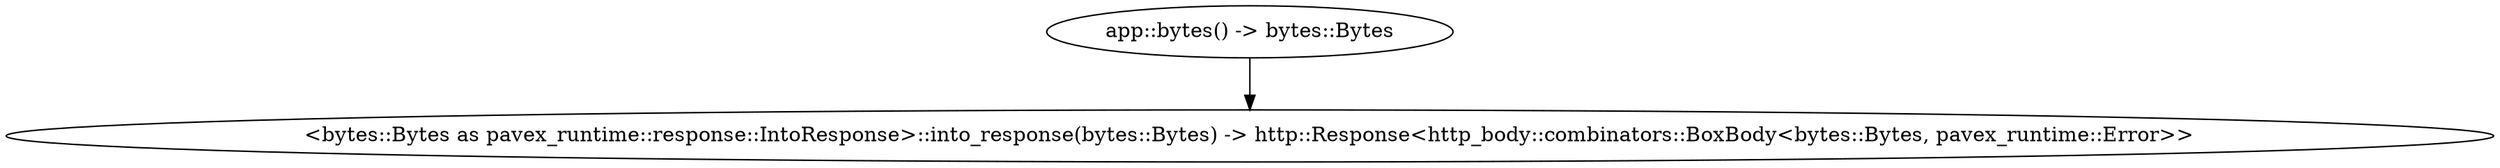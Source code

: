 digraph "/bytes" {
    0 [ label = "app::bytes() -> bytes::Bytes"]
    1 [ label = "<bytes::Bytes as pavex_runtime::response::IntoResponse>::into_response(bytes::Bytes) -> http::Response<http_body::combinators::BoxBody<bytes::Bytes, pavex_runtime::Error>>"]
    0 -> 1 [ ]
}
digraph "/bytes_mut" {
    0 [ label = "app::bytes_mut() -> bytes::BytesMut"]
    1 [ label = "<bytes::BytesMut as pavex_runtime::response::IntoResponse>::into_response(bytes::BytesMut) -> http::Response<http_body::combinators::BoxBody<bytes::Bytes, pavex_runtime::Error>>"]
    0 -> 1 [ ]
}
digraph "/cow_static_str" {
    0 [ label = "app::cow_static_str() -> alloc::borrow::Cow<'static, str>"]
    1 [ label = "<alloc::borrow::Cow::<'static, str> as pavex_runtime::response::IntoResponse>::into_response(alloc::borrow::Cow<'static, str>) -> http::Response<http_body::combinators::BoxBody<bytes::Bytes, pavex_runtime::Error>>"]
    0 -> 1 [ ]
}
digraph "/cow_static_u8_slice" {
    0 [ label = "app::cow_static_u8_slice() -> alloc::borrow::Cow<'static, [u8]>"]
    1 [ label = "<alloc::borrow::Cow::<'static, [u8]> as pavex_runtime::response::IntoResponse>::into_response(alloc::borrow::Cow<'static, [u8]>) -> http::Response<http_body::combinators::BoxBody<bytes::Bytes, pavex_runtime::Error>>"]
    0 -> 1 [ ]
}
digraph "/empty" {
    0 [ label = "app::empty() -> http_body::Empty<bytes::Bytes>"]
    1 [ label = "<http_body::Empty::<bytes::Bytes> as pavex_runtime::response::IntoResponse>::into_response(http_body::Empty<bytes::Bytes>) -> http::Response<http_body::combinators::BoxBody<bytes::Bytes, pavex_runtime::Error>>"]
    0 -> 1 [ ]
}
digraph "/full" {
    0 [ label = "app::full() -> http_body::Full<bytes::Bytes>"]
    1 [ label = "<http_body::Full::<bytes::Bytes> as pavex_runtime::response::IntoResponse>::into_response(http_body::Full<bytes::Bytes>) -> http::Response<http_body::combinators::BoxBody<bytes::Bytes, pavex_runtime::Error>>"]
    0 -> 1 [ ]
}
digraph "/parts" {
    0 [ label = "app::parts() -> http::response::Parts"]
    1 [ label = "<http::response::Parts as pavex_runtime::response::IntoResponse>::into_response(http::response::Parts) -> http::Response<http_body::combinators::BoxBody<bytes::Bytes, pavex_runtime::Error>>"]
    0 -> 1 [ ]
}
digraph "/response" {
    0 [ label = "app::response() -> http::Response<http_body::combinators::BoxBody<bytes::Bytes, pavex_runtime::Error>>"]
    1 [ label = "<http::Response::<http_body::combinators::BoxBody::<bytes::Bytes, pavex_runtime::Error>> as pavex_runtime::response::IntoResponse>::into_response(http::Response<http_body::combinators::BoxBody<bytes::Bytes, pavex_runtime::Error>>) -> http::Response<http_body::combinators::BoxBody<bytes::Bytes, pavex_runtime::Error>>"]
    0 -> 1 [ ]
}
digraph "/static_str" {
    0 [ label = "app::static_str() -> &str"]
    1 [ label = "<&str as pavex_runtime::response::IntoResponse>::into_response(&str) -> http::Response<http_body::combinators::BoxBody<bytes::Bytes, pavex_runtime::Error>>"]
    0 -> 1 [ ]
}
digraph "/static_u8_slice" {
    0 [ label = "app::static_u8_slice() -> &[u8]"]
    1 [ label = "<&[u8] as pavex_runtime::response::IntoResponse>::into_response(&[u8]) -> http::Response<http_body::combinators::BoxBody<bytes::Bytes, pavex_runtime::Error>>"]
    0 -> 1 [ ]
}
digraph "/status_code" {
    0 [ label = "app::status_code() -> http::StatusCode"]
    1 [ label = "<http::StatusCode as pavex_runtime::response::IntoResponse>::into_response(http::StatusCode) -> http::Response<http_body::combinators::BoxBody<bytes::Bytes, pavex_runtime::Error>>"]
    0 -> 1 [ ]
}
digraph "/string" {
    0 [ label = "app::string() -> alloc::string::String"]
    1 [ label = "<alloc::string::String as pavex_runtime::response::IntoResponse>::into_response(alloc::string::String) -> http::Response<http_body::combinators::BoxBody<bytes::Bytes, pavex_runtime::Error>>"]
    0 -> 1 [ ]
}
digraph "/vec_u8" {
    0 [ label = "app::vec_u8() -> alloc::vec::Vec<u8>"]
    1 [ label = "<alloc::vec::Vec::<u8> as pavex_runtime::response::IntoResponse>::into_response(alloc::vec::Vec<u8>) -> http::Response<http_body::combinators::BoxBody<bytes::Bytes, pavex_runtime::Error>>"]
    0 -> 1 [ ]
}
digraph app_state {
    0 [ label = "crate::ApplicationState() -> crate::ApplicationState"]
}